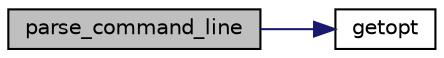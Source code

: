 digraph "parse_command_line"
{
 // LATEX_PDF_SIZE
  edge [fontname="Helvetica",fontsize="10",labelfontname="Helvetica",labelfontsize="10"];
  node [fontname="Helvetica",fontsize="10",shape=record];
  rankdir="LR";
  Node1 [label="parse_command_line",height=0.2,width=0.4,color="black", fillcolor="grey75", style="filled", fontcolor="black",tooltip=" "];
  Node1 -> Node2 [color="midnightblue",fontsize="10",style="solid",fontname="Helvetica"];
  Node2 [label="getopt",height=0.2,width=0.4,color="black", fillcolor="white", style="filled",URL="$wingetopt_8c.html#a5ffa4c677fc71cecd94f140ef9db624c",tooltip=" "];
}
